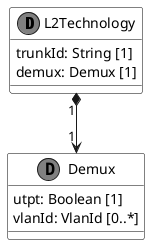 @startuml
skinparam {
    ClassBackgroundColor White
    ClassBorderColor Black
}

class L2Technology << (D, Gray) >> {
    trunkId: String [1]
    demux: Demux [1]
}

class Demux << (D, Gray) >> {
    utpt: Boolean [1]
    vlanId: VlanId [0..*]
}

L2Technology "1" *-->"1" Demux

@enduml